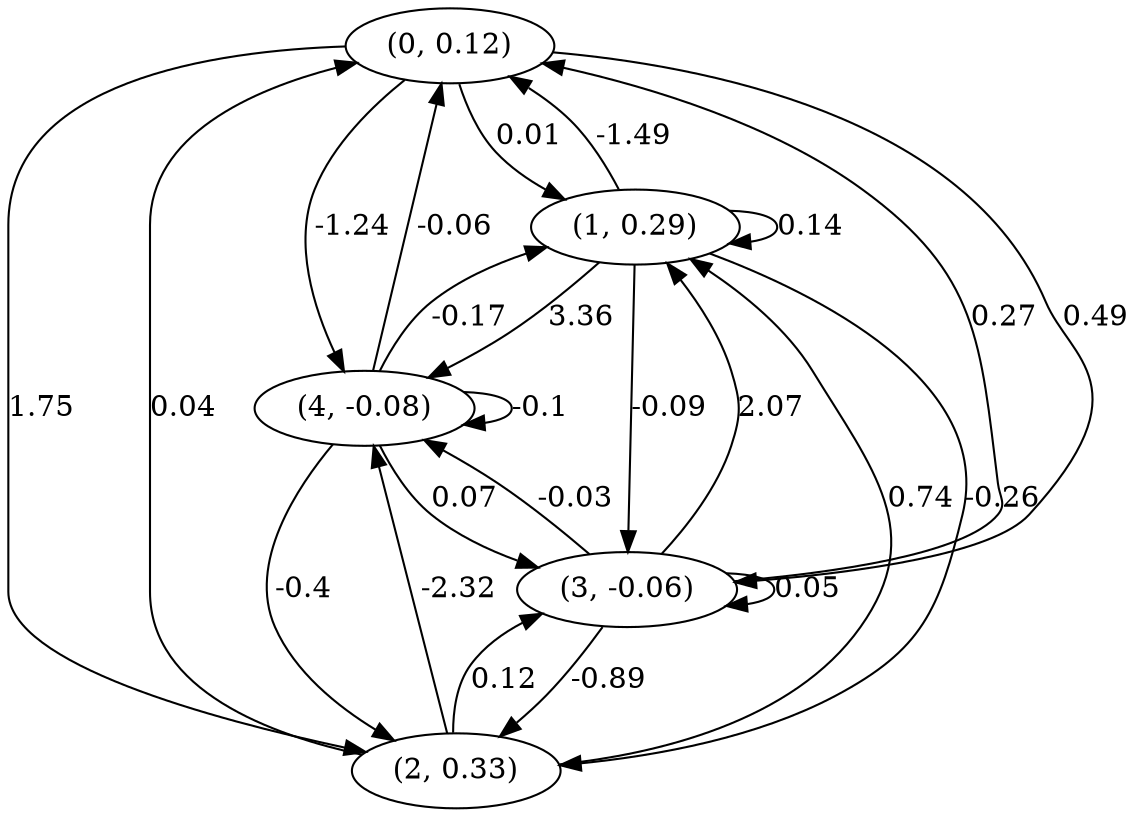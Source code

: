 digraph {
    0 [ label = "(0, 0.12)" ]
    1 [ label = "(1, 0.29)" ]
    2 [ label = "(2, 0.33)" ]
    3 [ label = "(3, -0.06)" ]
    4 [ label = "(4, -0.08)" ]
    1 -> 1 [ label = "0.14" ]
    3 -> 3 [ label = "0.05" ]
    4 -> 4 [ label = "-0.1" ]
    1 -> 0 [ label = "-1.49" ]
    2 -> 0 [ label = "0.04" ]
    3 -> 0 [ label = "0.27" ]
    4 -> 0 [ label = "-0.06" ]
    0 -> 1 [ label = "0.01" ]
    2 -> 1 [ label = "0.74" ]
    3 -> 1 [ label = "2.07" ]
    4 -> 1 [ label = "-0.17" ]
    0 -> 2 [ label = "1.75" ]
    1 -> 2 [ label = "-0.26" ]
    3 -> 2 [ label = "-0.89" ]
    4 -> 2 [ label = "-0.4" ]
    0 -> 3 [ label = "0.49" ]
    1 -> 3 [ label = "-0.09" ]
    2 -> 3 [ label = "0.12" ]
    4 -> 3 [ label = "0.07" ]
    0 -> 4 [ label = "-1.24" ]
    1 -> 4 [ label = "3.36" ]
    2 -> 4 [ label = "-2.32" ]
    3 -> 4 [ label = "-0.03" ]
}

